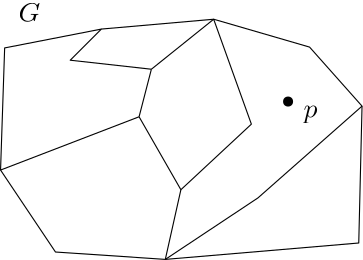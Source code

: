 <?xml version="1.0"?>
<!DOCTYPE ipe SYSTEM "ipe.dtd">
<ipe version="70000" creator="ipe6upgrade">
<info created="D:20061201095419" modified="D:20061201100537"/>
<ipestyle name="ipe6">
<color name="red" value="1 0 0"/>
<color name="green" value="0 1 0"/>
<color name="blue" value="0 0 1"/>
<color name="yellow" value="1 1 0"/>
<color name="gray1" value="0.125"/>
<color name="gray2" value="0.25"/>
<color name="gray3" value="0.375"/>
<color name="gray4" value="0.5"/>
<color name="gray5" value="0.625"/>
<color name="gray6" value="0.75"/>
<color name="gray7" value="0.875"/>
<dashstyle name="dashed" value="[4] 0"/>
<dashstyle name="dotted" value="[1 3] 0"/>
<dashstyle name="dash dotted" value="[4 2 1 2] 0"/>
<dashstyle name="dash dot dotted" value="[4 2 1 2 1 2] 0"/>
<pen name="heavier" value="0.8"/>
<pen name="fat" value="1.2"/>
<pen name="ultrafat" value="2"/>
<textsize name="large" value="\large"/>
<textsize name="Large" value="\Large"/>
<textsize name="LARGE" value="\LARGE"/>
<textsize name="huge" value="\huge"/>
<textsize name="Huge" value="\Huge"/>
<textsize name="small" value="\small"/>
<textsize name="footnote" value="\footnotesize"/>
<textsize name="tiny" value="\tiny"/>
<symbolsize name="small" value="2"/>
<symbolsize name="tiny" value="1.1"/>
<symbolsize name="large" value="5"/>
<arrowsize name="small" value="5"/>
<arrowsize name="tiny" value="3"/>
<arrowsize name="large" value="10"/>
<symbol name="mark/circle(sx)" transformations="translations">
<path fill="sym-stroke">
0.6 0 0 0.6 0 0 e 0.4 0 0 0.4 0 0 e
</path></symbol>
<symbol name="mark/disk(sx)" transformations="translations">
<path fill="sym-stroke">
0.6 0 0 0.6 0 0 e
</path></symbol>
<symbol name="mark/fdisk(sfx)" transformations="translations">
<group><path fill="sym-stroke" fillrule="eofill">
0.6 0 0 0.6 0 0 e 0.4 0 0 0.4 0 0 e
</path><path fill="sym-fill">
0.4 0 0 0.4 0 0 e
</path></group></symbol>
<symbol name="mark/box(sx)" transformations="translations">
<path fill="sym-stroke" fillrule="eofill">
-0.6 -0.6 m 0.6 -0.6 l 0.6 0.6 l -0.6 0.6 l h -0.4 -0.4 m 0.4 -0.4 l 0.4 0.4 l -0.4 0.4 l h</path></symbol>
<symbol name="mark/square(sx)" transformations="translations">
<path fill="sym-stroke">
-0.6 -0.6 m 0.6 -0.6 l 0.6 0.6 l -0.6 0.6 l h</path></symbol>
<symbol name="mark/fsquare(sfx)" transformations="translations">
<group><path fill="sym-stroke" fillrule="eofill">
-0.6 -0.6 m 0.6 -0.6 l 0.6 0.6 l -0.6 0.6 l h-0.4 -0.4 m 0.4 -0.4 l 0.4 0.4 l -0.4 0.4 l h</path><path fill="sym-fill">
-0.4 -0.4 m 0.4 -0.4 l 0.4 0.4 l -0.4 0.4 l h</path></group></symbol>
<symbol name="mark/cross(sx)" transformations="translations">
<group><path fill="sym-stroke">
-0.43 -0.57 m 0.57 0.43 l 0.43 0.57 l -0.57 -0.43 l h</path><path fill="sym-stroke">
-0.43 0.57 m 0.57 -0.43 l 0.43 -0.57 l -0.57 0.43 l h</path>
</group></symbol>
<textstyle name="center" begin="\begin{center}"
end="\end{center}"/>
<textstyle name="itemize" begin="\begin{itemize}"
end="\end{itemize}"/>
<textstyle name="item" begin="\begin{itemize}\item{}"
end="\end{itemize}"/>
</ipestyle>
<page>
<layer name="alpha"/>
<view layers="alpha" active="alpha"/>
<path layer="alpha" stroke="black" pen="normal" matrix="0.5 0 0 0.5 121.238 89.022">
220.934 226.197 m
162.508 232.689 l
184.934 255.115 l
115.295 241.541 l
112.344 153.607 l
212.082 191.967 l
</path>
<path stroke="black" pen="normal" matrix="0.5 0 0 0.5 121.238 89.022">
212.082 191.967 m
220.934 226.197 l
</path>
<path stroke="black" pen="normal" matrix="0.5 0 0 0.5 121.238 89.022">
220.934 226.197 m
265.787 262.197 l
292.934 186.656 l
242.18 139.443 l
212.082 191.967 l
</path>
<path stroke="black" pen="normal" matrix="0.5 0 0 0.5 121.238 89.022">
184.934 255.115 m
265.787 262.197 l
</path>
<path stroke="black" pen="normal" matrix="0.5 0 0 0.5 121.238 89.022">
242.18 139.443 m
230.967 89.2787 l
151.885 94.5902 l
112.344 153.607 l
</path>
<path stroke="black" pen="normal" matrix="0.5 0 0 0.5 121.238 89.022">
230.967 89.2787 m
297.656 133.541 l
372.607 199.639 l
334.836 242.131 l
265.787 262.197 l
</path>
<path stroke="black" pen="normal" matrix="0.5 0 0 0.5 121.238 89.022">
230.967 89.2787 m
370.246 101.082 l
372.607 199.639 l
</path>
<text stroke="black" matrix="0.5 0 0 0.5 121.238 89.022" pos="125.328 260.426" type="label" transformations="translations" valign="bottom" size="normal">$G$</text>
<use name="mark/disk(sx)" pos="261.696 186.87" matrix="2 0 0 2 -242.476 -183.256" size="normal" stroke="black"/>
<text stroke="black" matrix="2 0 0 2 -243.867 -188.821" pos="265.174 185.826" type="label" transformations="translations" valign="bottom" size="normal">$p$</text>
</page>
</ipe>
